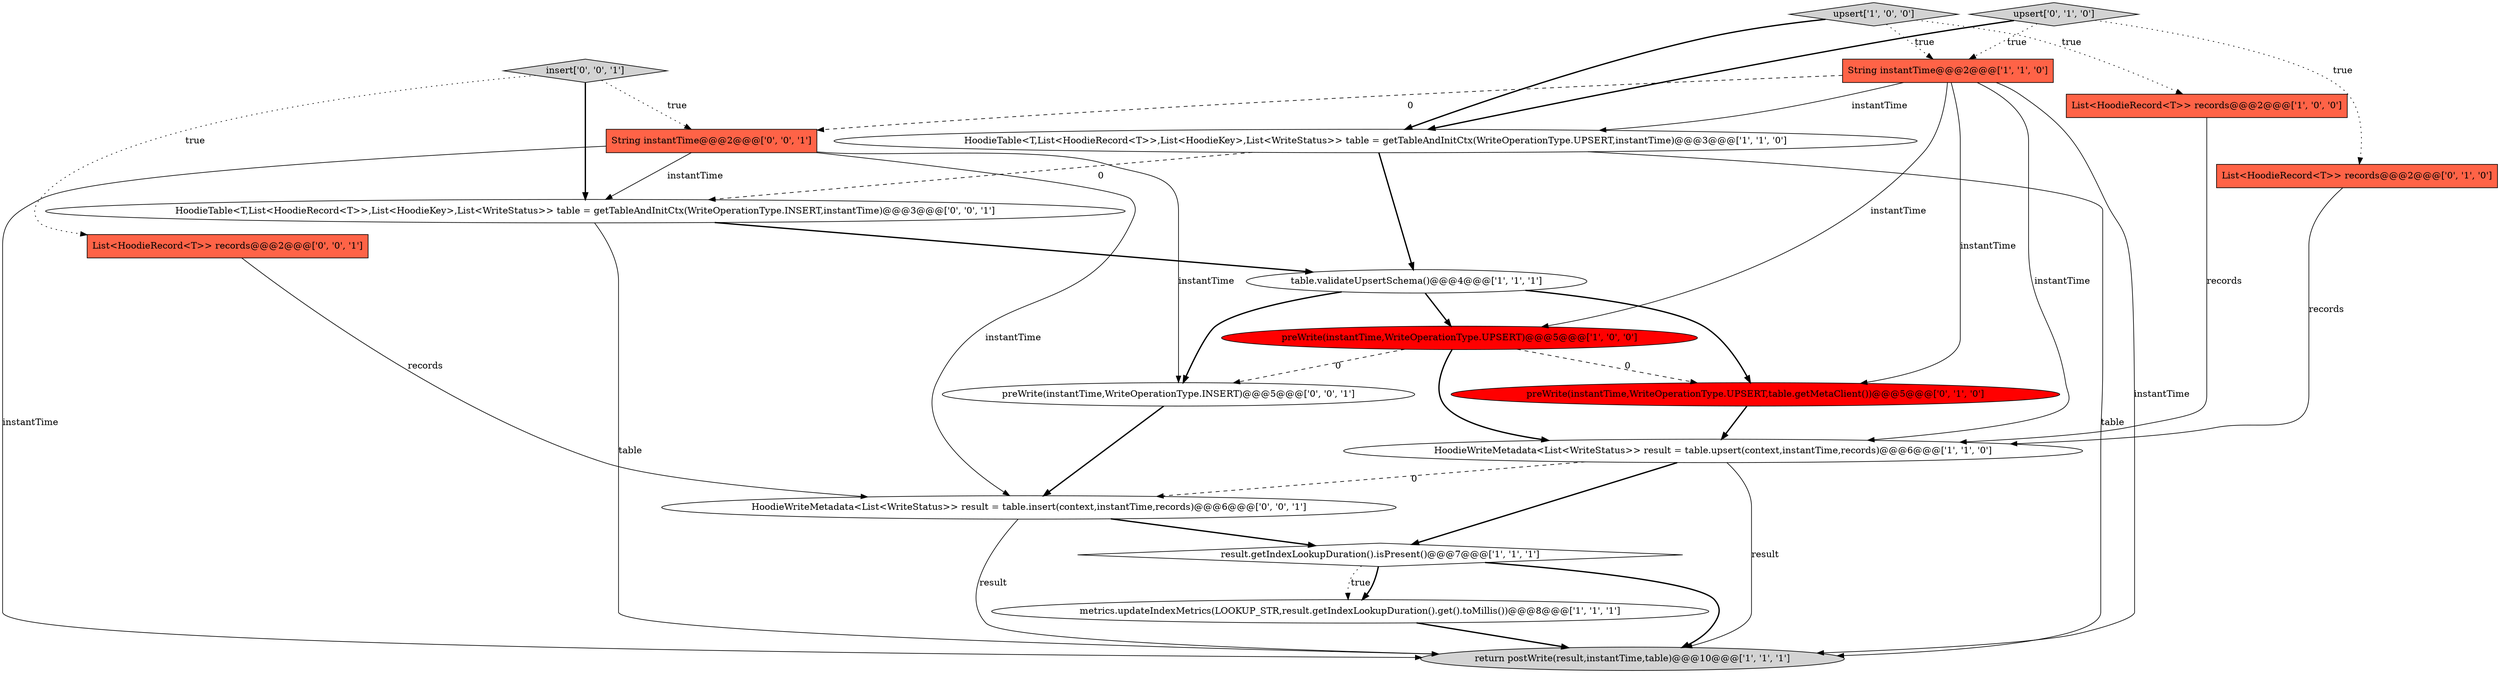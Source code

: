 digraph {
2 [style = filled, label = "HoodieWriteMetadata<List<WriteStatus>> result = table.upsert(context,instantTime,records)@@@6@@@['1', '1', '0']", fillcolor = white, shape = ellipse image = "AAA0AAABBB1BBB"];
15 [style = filled, label = "HoodieWriteMetadata<List<WriteStatus>> result = table.insert(context,instantTime,records)@@@6@@@['0', '0', '1']", fillcolor = white, shape = ellipse image = "AAA0AAABBB3BBB"];
13 [style = filled, label = "List<HoodieRecord<T>> records@@@2@@@['0', '0', '1']", fillcolor = tomato, shape = box image = "AAA0AAABBB3BBB"];
1 [style = filled, label = "upsert['1', '0', '0']", fillcolor = lightgray, shape = diamond image = "AAA0AAABBB1BBB"];
9 [style = filled, label = "return postWrite(result,instantTime,table)@@@10@@@['1', '1', '1']", fillcolor = lightgray, shape = ellipse image = "AAA0AAABBB1BBB"];
11 [style = filled, label = "preWrite(instantTime,WriteOperationType.UPSERT,table.getMetaClient())@@@5@@@['0', '1', '0']", fillcolor = red, shape = ellipse image = "AAA1AAABBB2BBB"];
17 [style = filled, label = "insert['0', '0', '1']", fillcolor = lightgray, shape = diamond image = "AAA0AAABBB3BBB"];
14 [style = filled, label = "HoodieTable<T,List<HoodieRecord<T>>,List<HoodieKey>,List<WriteStatus>> table = getTableAndInitCtx(WriteOperationType.INSERT,instantTime)@@@3@@@['0', '0', '1']", fillcolor = white, shape = ellipse image = "AAA0AAABBB3BBB"];
0 [style = filled, label = "List<HoodieRecord<T>> records@@@2@@@['1', '0', '0']", fillcolor = tomato, shape = box image = "AAA0AAABBB1BBB"];
18 [style = filled, label = "preWrite(instantTime,WriteOperationType.INSERT)@@@5@@@['0', '0', '1']", fillcolor = white, shape = ellipse image = "AAA0AAABBB3BBB"];
10 [style = filled, label = "List<HoodieRecord<T>> records@@@2@@@['0', '1', '0']", fillcolor = tomato, shape = box image = "AAA0AAABBB2BBB"];
12 [style = filled, label = "upsert['0', '1', '0']", fillcolor = lightgray, shape = diamond image = "AAA0AAABBB2BBB"];
16 [style = filled, label = "String instantTime@@@2@@@['0', '0', '1']", fillcolor = tomato, shape = box image = "AAA0AAABBB3BBB"];
3 [style = filled, label = "preWrite(instantTime,WriteOperationType.UPSERT)@@@5@@@['1', '0', '0']", fillcolor = red, shape = ellipse image = "AAA1AAABBB1BBB"];
6 [style = filled, label = "table.validateUpsertSchema()@@@4@@@['1', '1', '1']", fillcolor = white, shape = ellipse image = "AAA0AAABBB1BBB"];
8 [style = filled, label = "String instantTime@@@2@@@['1', '1', '0']", fillcolor = tomato, shape = box image = "AAA0AAABBB1BBB"];
7 [style = filled, label = "metrics.updateIndexMetrics(LOOKUP_STR,result.getIndexLookupDuration().get().toMillis())@@@8@@@['1', '1', '1']", fillcolor = white, shape = ellipse image = "AAA0AAABBB1BBB"];
4 [style = filled, label = "result.getIndexLookupDuration().isPresent()@@@7@@@['1', '1', '1']", fillcolor = white, shape = diamond image = "AAA0AAABBB1BBB"];
5 [style = filled, label = "HoodieTable<T,List<HoodieRecord<T>>,List<HoodieKey>,List<WriteStatus>> table = getTableAndInitCtx(WriteOperationType.UPSERT,instantTime)@@@3@@@['1', '1', '0']", fillcolor = white, shape = ellipse image = "AAA0AAABBB1BBB"];
1->5 [style = bold, label=""];
4->9 [style = bold, label=""];
6->3 [style = bold, label=""];
8->16 [style = dashed, label="0"];
5->14 [style = dashed, label="0"];
12->5 [style = bold, label=""];
5->9 [style = solid, label="table"];
12->8 [style = dotted, label="true"];
10->2 [style = solid, label="records"];
6->18 [style = bold, label=""];
3->18 [style = dashed, label="0"];
13->15 [style = solid, label="records"];
14->9 [style = solid, label="table"];
18->15 [style = bold, label=""];
16->15 [style = solid, label="instantTime"];
4->7 [style = dotted, label="true"];
2->4 [style = bold, label=""];
8->2 [style = solid, label="instantTime"];
8->9 [style = solid, label="instantTime"];
11->2 [style = bold, label=""];
4->7 [style = bold, label=""];
2->15 [style = dashed, label="0"];
17->16 [style = dotted, label="true"];
7->9 [style = bold, label=""];
15->9 [style = solid, label="result"];
5->6 [style = bold, label=""];
3->2 [style = bold, label=""];
12->10 [style = dotted, label="true"];
17->14 [style = bold, label=""];
6->11 [style = bold, label=""];
16->9 [style = solid, label="instantTime"];
8->3 [style = solid, label="instantTime"];
15->4 [style = bold, label=""];
8->5 [style = solid, label="instantTime"];
1->8 [style = dotted, label="true"];
8->11 [style = solid, label="instantTime"];
2->9 [style = solid, label="result"];
16->18 [style = solid, label="instantTime"];
0->2 [style = solid, label="records"];
1->0 [style = dotted, label="true"];
17->13 [style = dotted, label="true"];
16->14 [style = solid, label="instantTime"];
14->6 [style = bold, label=""];
3->11 [style = dashed, label="0"];
}

